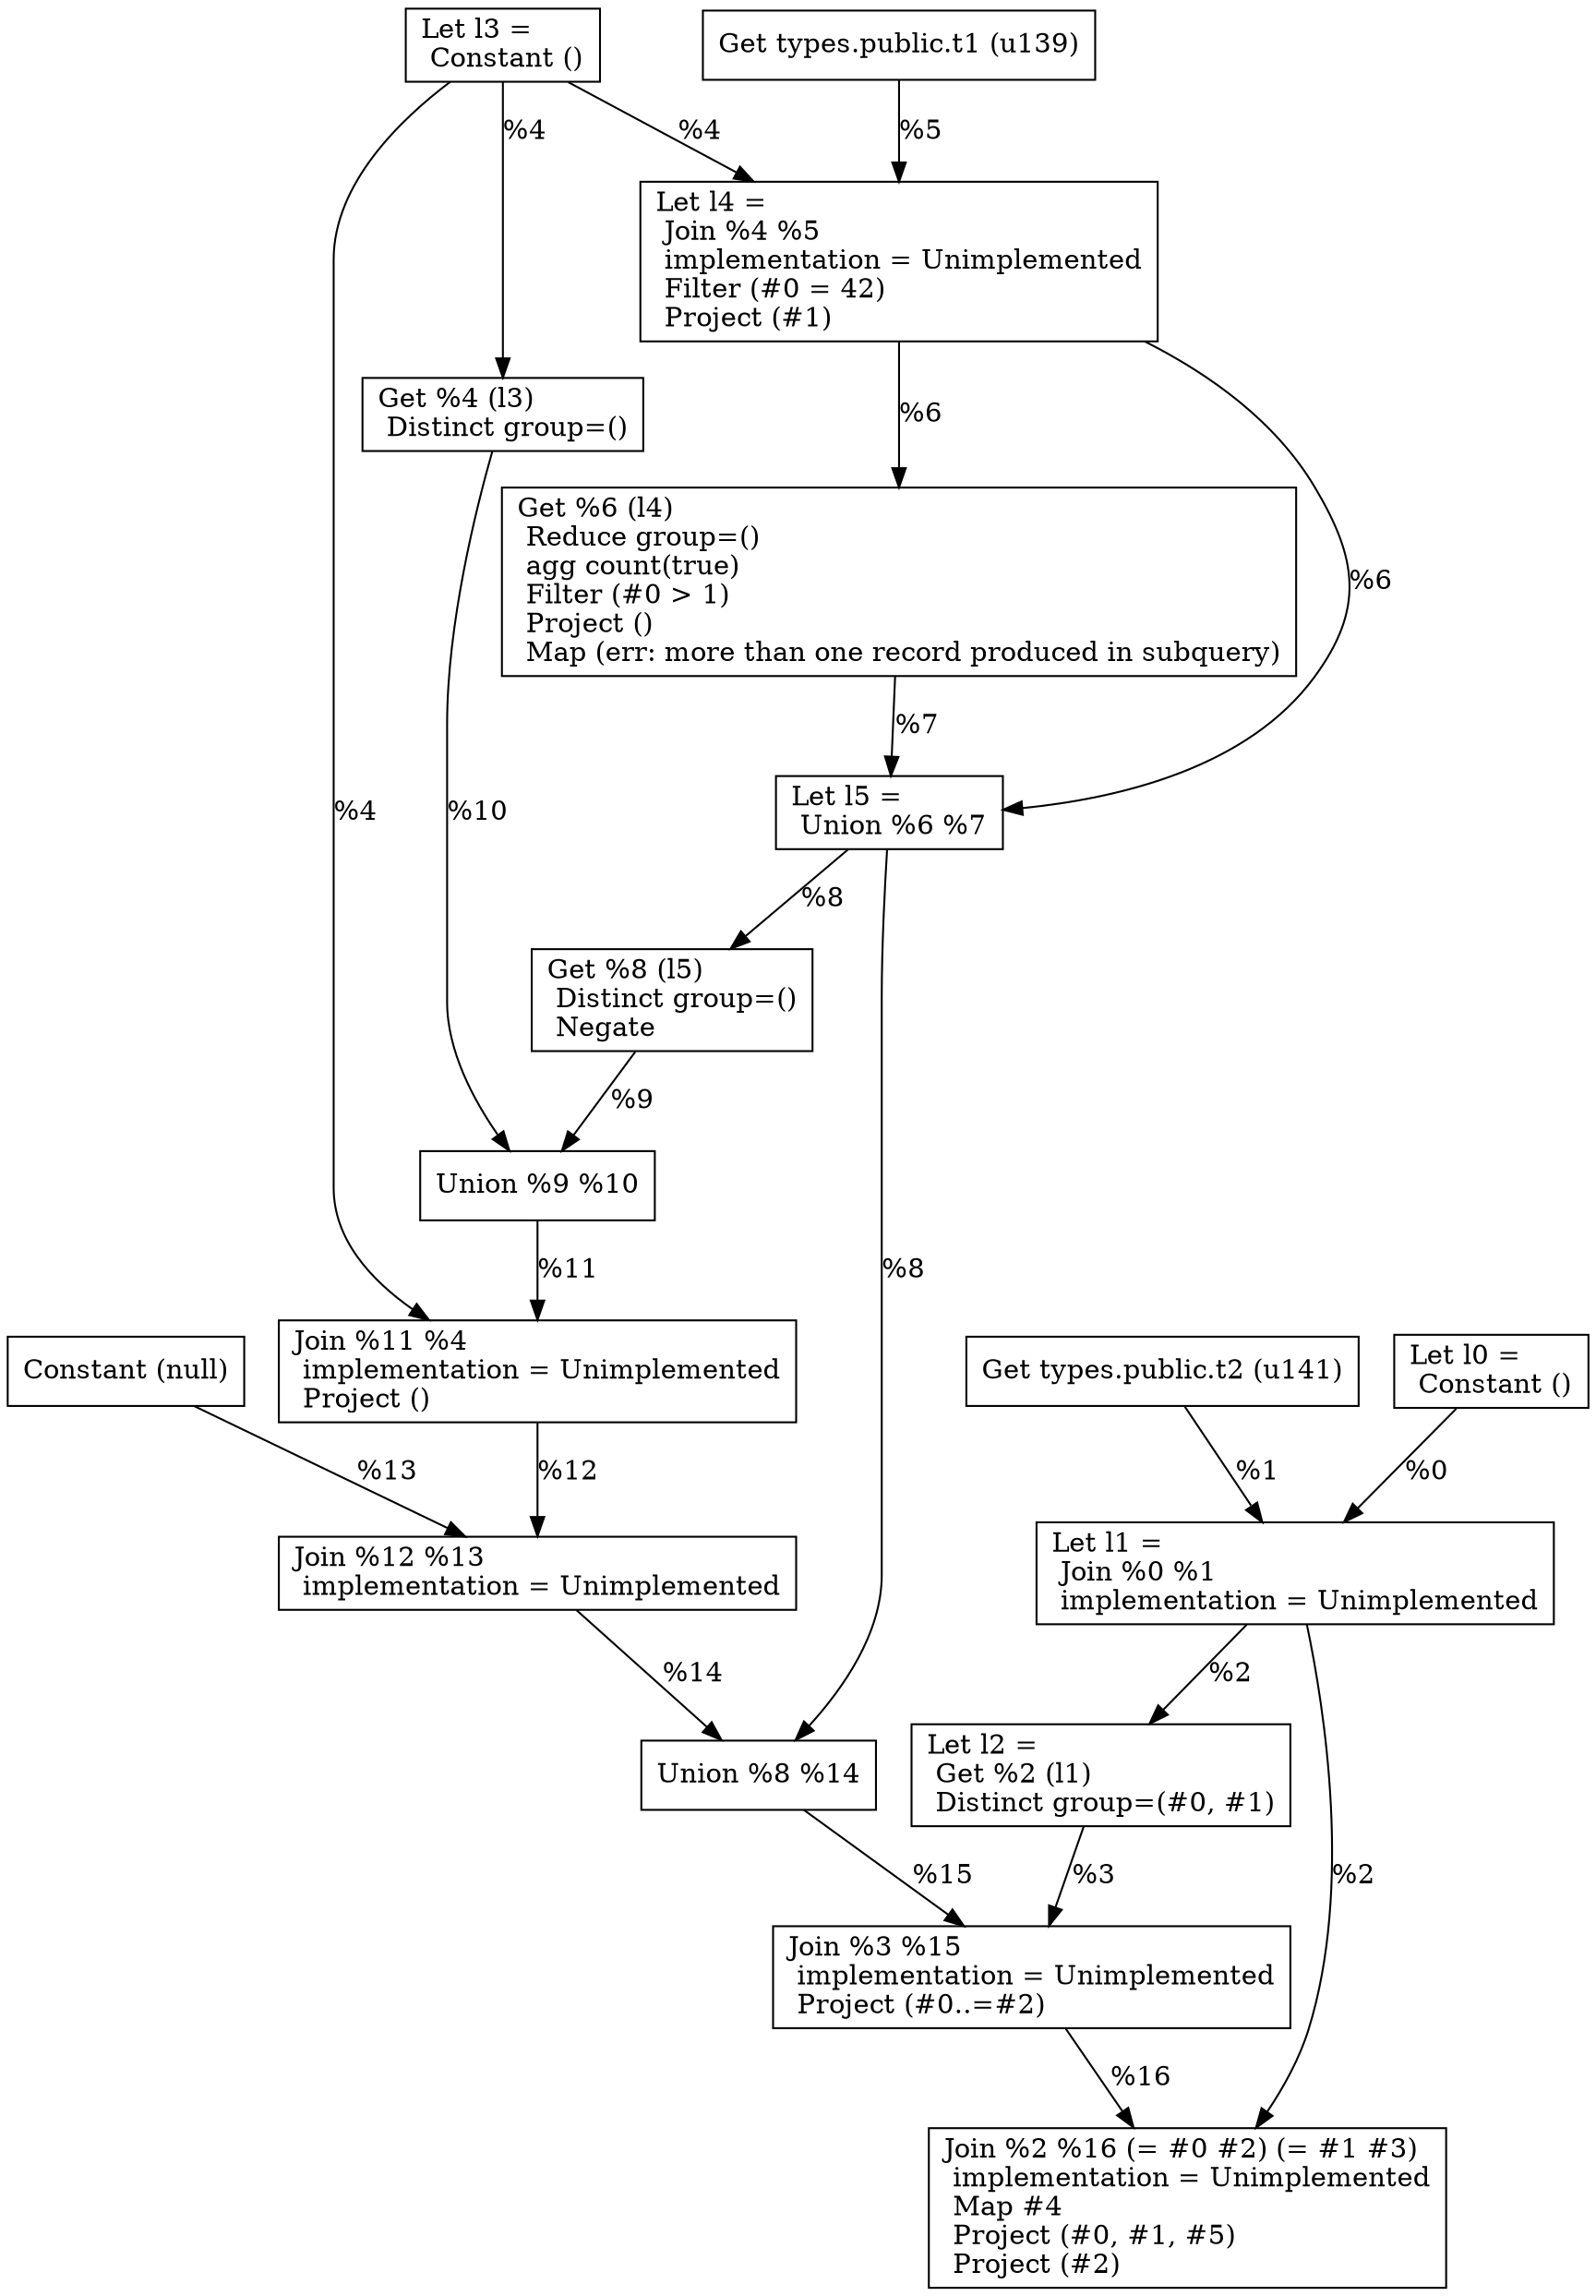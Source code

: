 digraph G {
    node0 [shape = record, label="Let l0 =\l Constant ()\l"]
    node1 [shape = record, label=" Get types.public.t2 (u141)\l"]
    node2 [shape = record, label="Let l1 =\l Join %0 %1\l  implementation = Unimplemented\l"]
    node3 [shape = record, label="Let l2 =\l Get %2 (l1)\l Distinct group=(#0, #1)\l"]
    node4 [shape = record, label="Let l3 =\l Constant ()\l"]
    node5 [shape = record, label=" Get types.public.t1 (u139)\l"]
    node6 [shape = record, label="Let l4 =\l Join %4 %5\l  implementation = Unimplemented\l Filter (#0 = 42)\l Project (#1)\l"]
    node7 [shape = record, label=" Get %6 (l4)\l Reduce group=()\l  agg count(true)\l Filter (#0 \> 1)\l Project ()\l Map (err: more than one record produced in subquery)\l"]
    node8 [shape = record, label="Let l5 =\l Union %6 %7\l"]
    node9 [shape = record, label=" Get %8 (l5)\l Distinct group=()\l Negate\l"]
    node10 [shape = record, label=" Get %4 (l3)\l Distinct group=()\l"]
    node11 [shape = record, label=" Union %9 %10\l"]
    node12 [shape = record, label=" Join %11 %4\l  implementation = Unimplemented\l Project ()\l"]
    node13 [shape = record, label=" Constant (null)\l"]
    node14 [shape = record, label=" Join %12 %13\l  implementation = Unimplemented\l"]
    node15 [shape = record, label=" Union %8 %14\l"]
    node16 [shape = record, label=" Join %3 %15\l  implementation = Unimplemented\l Project (#0..=#2)\l"]
    node17 [shape = record, label=" Join %2 %16 (= #0 #2) (= #1 #3)\l  implementation = Unimplemented\l Map #4\l Project (#0, #1, #5)\l Project (#2)\l"]
    node9 -> node11 [label = "%9\l"]
    node1 -> node2 [label = "%1\l"]
    node12 -> node14 [label = "%12\l"]
    node2 -> node3 [label = "%2\l"]
    node10 -> node11 [label = "%10\l"]
    node2 -> node17 [label = "%2\l"]
    node7 -> node8 [label = "%7\l"]
    node16 -> node17 [label = "%16\l"]
    node6 -> node7 [label = "%6\l"]
    node6 -> node8 [label = "%6\l"]
    node11 -> node12 [label = "%11\l"]
    node13 -> node14 [label = "%13\l"]
    node14 -> node15 [label = "%14\l"]
    node15 -> node16 [label = "%15\l"]
    node8 -> node15 [label = "%8\l"]
    node4 -> node10 [label = "%4\l"]
    node8 -> node9 [label = "%8\l"]
    node4 -> node6 [label = "%4\l"]
    node0 -> node2 [label = "%0\l"]
    node4 -> node12 [label = "%4\l"]
    node3 -> node16 [label = "%3\l"]
    node5 -> node6 [label = "%5\l"]
}
